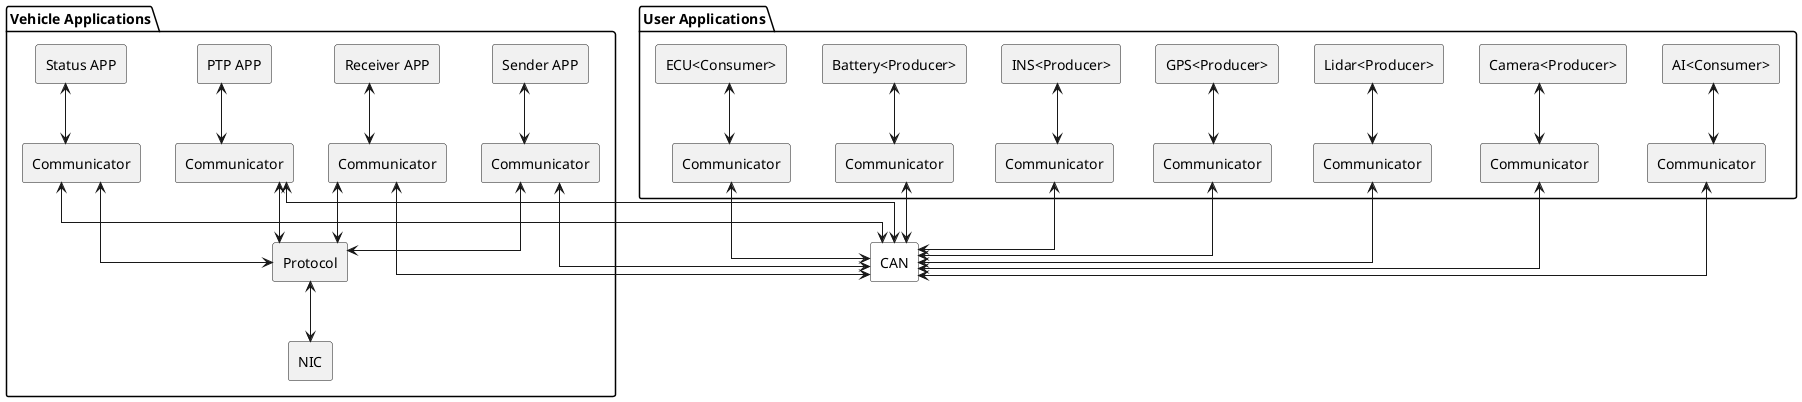 @startuml System Architecture

' Style definitions
skinparam componentStyle rectangle
skinparam linetype ortho

' Define the main areas
package "Vehicle Applications" {
  [PTP APP] as ptpApp
  [Status APP] as statusApp
  [Sender APP] as senderApp
  [Receiver APP] as receiverApp
  
  [Communicator] as ptpComm
  [Communicator] as statusComm
  [Communicator] as senderComm
  [Communicator] as receiverComm
  
  ' Connect applications to their communicators
  ptpApp <--> ptpComm
  statusApp <--> statusComm
  senderApp <--> senderComm
  receiverApp <--> receiverComm
  
  ' Position applications to the left of their communicators
  ptpApp -[hidden]-> ptpComm
  statusApp -[hidden]-> statusComm
  senderApp -[hidden]-> senderComm
  receiverApp -[hidden]-> receiverComm
  
  ' Protocol and NIC components
  [Protocol] as protocol
  [NIC] as nic
  
  ' Connect communicators to protocol
  ptpComm <--> protocol
  statusComm <--> protocol
  senderComm <--> protocol
  receiverComm <--> protocol
  
  ' Connect protocol to NIC
  protocol <--> nic
}

' CAN Bus as a wide rectangle
rectangle "CAN" as canBus #FFFFFF {
}

package "User Applications" {
  [Communicator] as cameraComm
  [Communicator] as lidarComm
  [Communicator] as gpsComm
  [Communicator] as insComm
  [Communicator] as batteryComm
  [Communicator] as ecuComm
  [Communicator] as aiComm
  
  [Camera<Producer>] as camera
  [Lidar<Producer>] as lidar
  [GPS<Producer>] as gps
  [INS<Producer>] as ins
  [Battery<Producer>] as battery
  [ECU<Consumer>] as ecu
  [AI<Consumer>] as ai
  
  ' Connect user applications to their communicators
  camera <--> cameraComm
  lidar <--> lidarComm
  gps <--> gpsComm
  ins <--> insComm
  battery <--> batteryComm
  ecu <--> ecuComm
  ai <--> aiComm
}

' Connect all communicators to the CAN bus
ptpComm <--> canBus
statusComm <--> canBus
senderComm <--> canBus
receiverComm <--> canBus

cameraComm <--> canBus
lidarComm <--> canBus
gpsComm <--> canBus
insComm <--> canBus
batteryComm <--> canBus
ecuComm <--> canBus
aiComm <--> canBus

@enduml